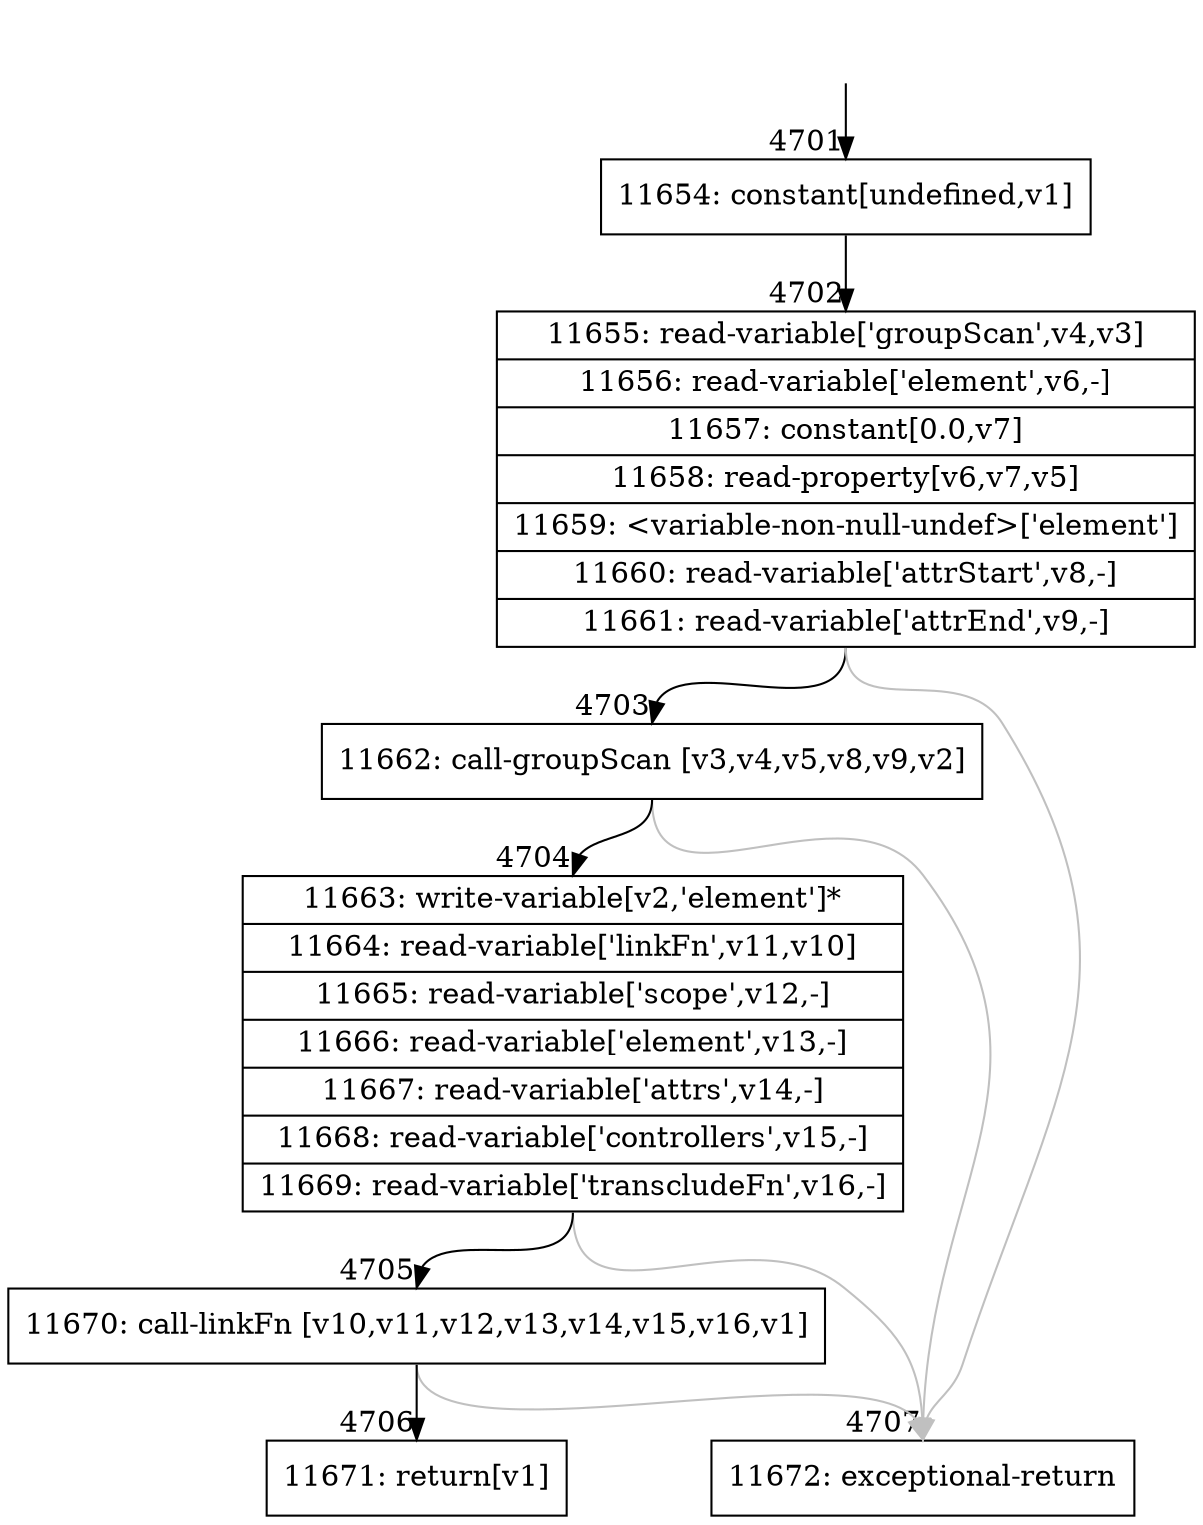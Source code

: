 digraph {
rankdir="TD"
BB_entry373[shape=none,label=""];
BB_entry373 -> BB4701 [tailport=s, headport=n, headlabel="    4701"]
BB4701 [shape=record label="{11654: constant[undefined,v1]}" ] 
BB4701 -> BB4702 [tailport=s, headport=n, headlabel="      4702"]
BB4702 [shape=record label="{11655: read-variable['groupScan',v4,v3]|11656: read-variable['element',v6,-]|11657: constant[0.0,v7]|11658: read-property[v6,v7,v5]|11659: \<variable-non-null-undef\>['element']|11660: read-variable['attrStart',v8,-]|11661: read-variable['attrEnd',v9,-]}" ] 
BB4702 -> BB4703 [tailport=s, headport=n, headlabel="      4703"]
BB4702 -> BB4707 [tailport=s, headport=n, color=gray, headlabel="      4707"]
BB4703 [shape=record label="{11662: call-groupScan [v3,v4,v5,v8,v9,v2]}" ] 
BB4703 -> BB4704 [tailport=s, headport=n, headlabel="      4704"]
BB4703 -> BB4707 [tailport=s, headport=n, color=gray]
BB4704 [shape=record label="{11663: write-variable[v2,'element']*|11664: read-variable['linkFn',v11,v10]|11665: read-variable['scope',v12,-]|11666: read-variable['element',v13,-]|11667: read-variable['attrs',v14,-]|11668: read-variable['controllers',v15,-]|11669: read-variable['transcludeFn',v16,-]}" ] 
BB4704 -> BB4705 [tailport=s, headport=n, headlabel="      4705"]
BB4704 -> BB4707 [tailport=s, headport=n, color=gray]
BB4705 [shape=record label="{11670: call-linkFn [v10,v11,v12,v13,v14,v15,v16,v1]}" ] 
BB4705 -> BB4706 [tailport=s, headport=n, headlabel="      4706"]
BB4705 -> BB4707 [tailport=s, headport=n, color=gray]
BB4706 [shape=record label="{11671: return[v1]}" ] 
BB4707 [shape=record label="{11672: exceptional-return}" ] 
//#$~ 7725
}

